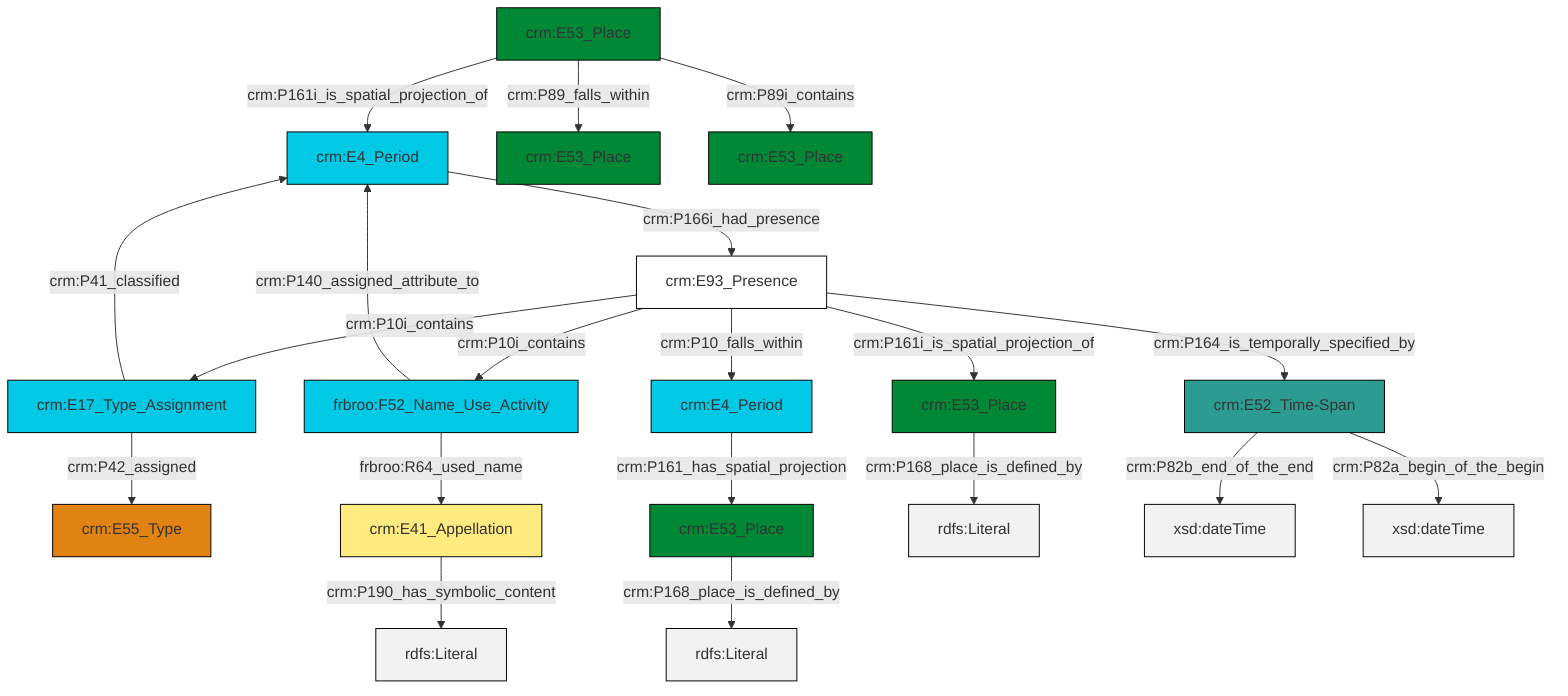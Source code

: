 graph TD
classDef Literal fill:#f2f2f2,stroke:#000000;
classDef CRM_Entity fill:#FFFFFF,stroke:#000000;
classDef Temporal_Entity fill:#00C9E6, stroke:#000000;
classDef Type fill:#E18312, stroke:#000000;
classDef Time-Span fill:#2C9C91, stroke:#000000;
classDef Appellation fill:#FFEB7F, stroke:#000000;
classDef Place fill:#008836, stroke:#000000;
classDef Persistent_Item fill:#B266B2, stroke:#000000;
classDef Conceptual_Object fill:#FFD700, stroke:#000000;
classDef Physical_Thing fill:#D2B48C, stroke:#000000;
classDef Actor fill:#f58aad, stroke:#000000;
classDef PC_Classes fill:#4ce600, stroke:#000000;
classDef Multi fill:#cccccc,stroke:#000000;

0["crm:E53_Place"]:::Place -->|crm:P161i_is_spatial_projection_of| 1["crm:E4_Period"]:::Temporal_Entity
2["crm:E17_Type_Assignment"]:::Temporal_Entity -->|crm:P42_assigned| 3["crm:E55_Type"]:::Type
5["crm:E93_Presence"]:::CRM_Entity -->|crm:P161i_is_spatial_projection_of| 6["crm:E53_Place"]:::Place
2["crm:E17_Type_Assignment"]:::Temporal_Entity -->|crm:P41_classified| 1["crm:E4_Period"]:::Temporal_Entity
9["crm:E53_Place"]:::Place -->|crm:P168_place_is_defined_by| 14[rdfs:Literal]:::Literal
15["crm:E4_Period"]:::Temporal_Entity -->|crm:P161_has_spatial_projection| 9["crm:E53_Place"]:::Place
5["crm:E93_Presence"]:::CRM_Entity -->|crm:P10i_contains| 7["frbroo:F52_Name_Use_Activity"]:::Temporal_Entity
7["frbroo:F52_Name_Use_Activity"]:::Temporal_Entity -->|frbroo:R64_used_name| 17["crm:E41_Appellation"]:::Appellation
6["crm:E53_Place"]:::Place -->|crm:P168_place_is_defined_by| 19[rdfs:Literal]:::Literal
11["crm:E52_Time-Span"]:::Time-Span -->|crm:P82b_end_of_the_end| 20[xsd:dateTime]:::Literal
0["crm:E53_Place"]:::Place -->|crm:P89_falls_within| 23["crm:E53_Place"]:::Place
1["crm:E4_Period"]:::Temporal_Entity -->|crm:P166i_had_presence| 5["crm:E93_Presence"]:::CRM_Entity
17["crm:E41_Appellation"]:::Appellation -->|crm:P190_has_symbolic_content| 24[rdfs:Literal]:::Literal
7["frbroo:F52_Name_Use_Activity"]:::Temporal_Entity -->|crm:P140_assigned_attribute_to| 1["crm:E4_Period"]:::Temporal_Entity
5["crm:E93_Presence"]:::CRM_Entity -->|crm:P164_is_temporally_specified_by| 11["crm:E52_Time-Span"]:::Time-Span
5["crm:E93_Presence"]:::CRM_Entity -->|crm:P10i_contains| 2["crm:E17_Type_Assignment"]:::Temporal_Entity
0["crm:E53_Place"]:::Place -->|crm:P89i_contains| 26["crm:E53_Place"]:::Place
11["crm:E52_Time-Span"]:::Time-Span -->|crm:P82a_begin_of_the_begin| 27[xsd:dateTime]:::Literal
5["crm:E93_Presence"]:::CRM_Entity -->|crm:P10_falls_within| 15["crm:E4_Period"]:::Temporal_Entity